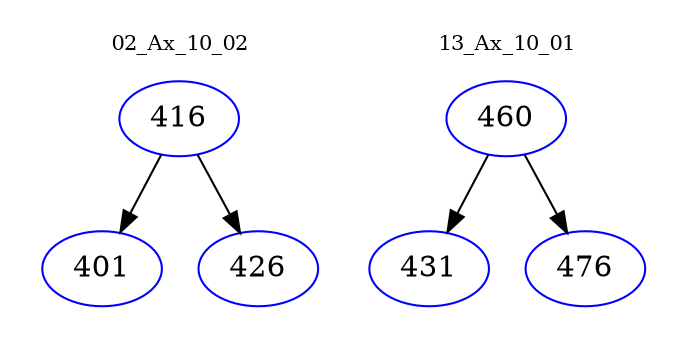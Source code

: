 digraph{
subgraph cluster_0 {
color = white
label = "02_Ax_10_02";
fontsize=10;
T0_416 [label="416", color="blue"]
T0_416 -> T0_401 [color="black"]
T0_401 [label="401", color="blue"]
T0_416 -> T0_426 [color="black"]
T0_426 [label="426", color="blue"]
}
subgraph cluster_1 {
color = white
label = "13_Ax_10_01";
fontsize=10;
T1_460 [label="460", color="blue"]
T1_460 -> T1_431 [color="black"]
T1_431 [label="431", color="blue"]
T1_460 -> T1_476 [color="black"]
T1_476 [label="476", color="blue"]
}
}
